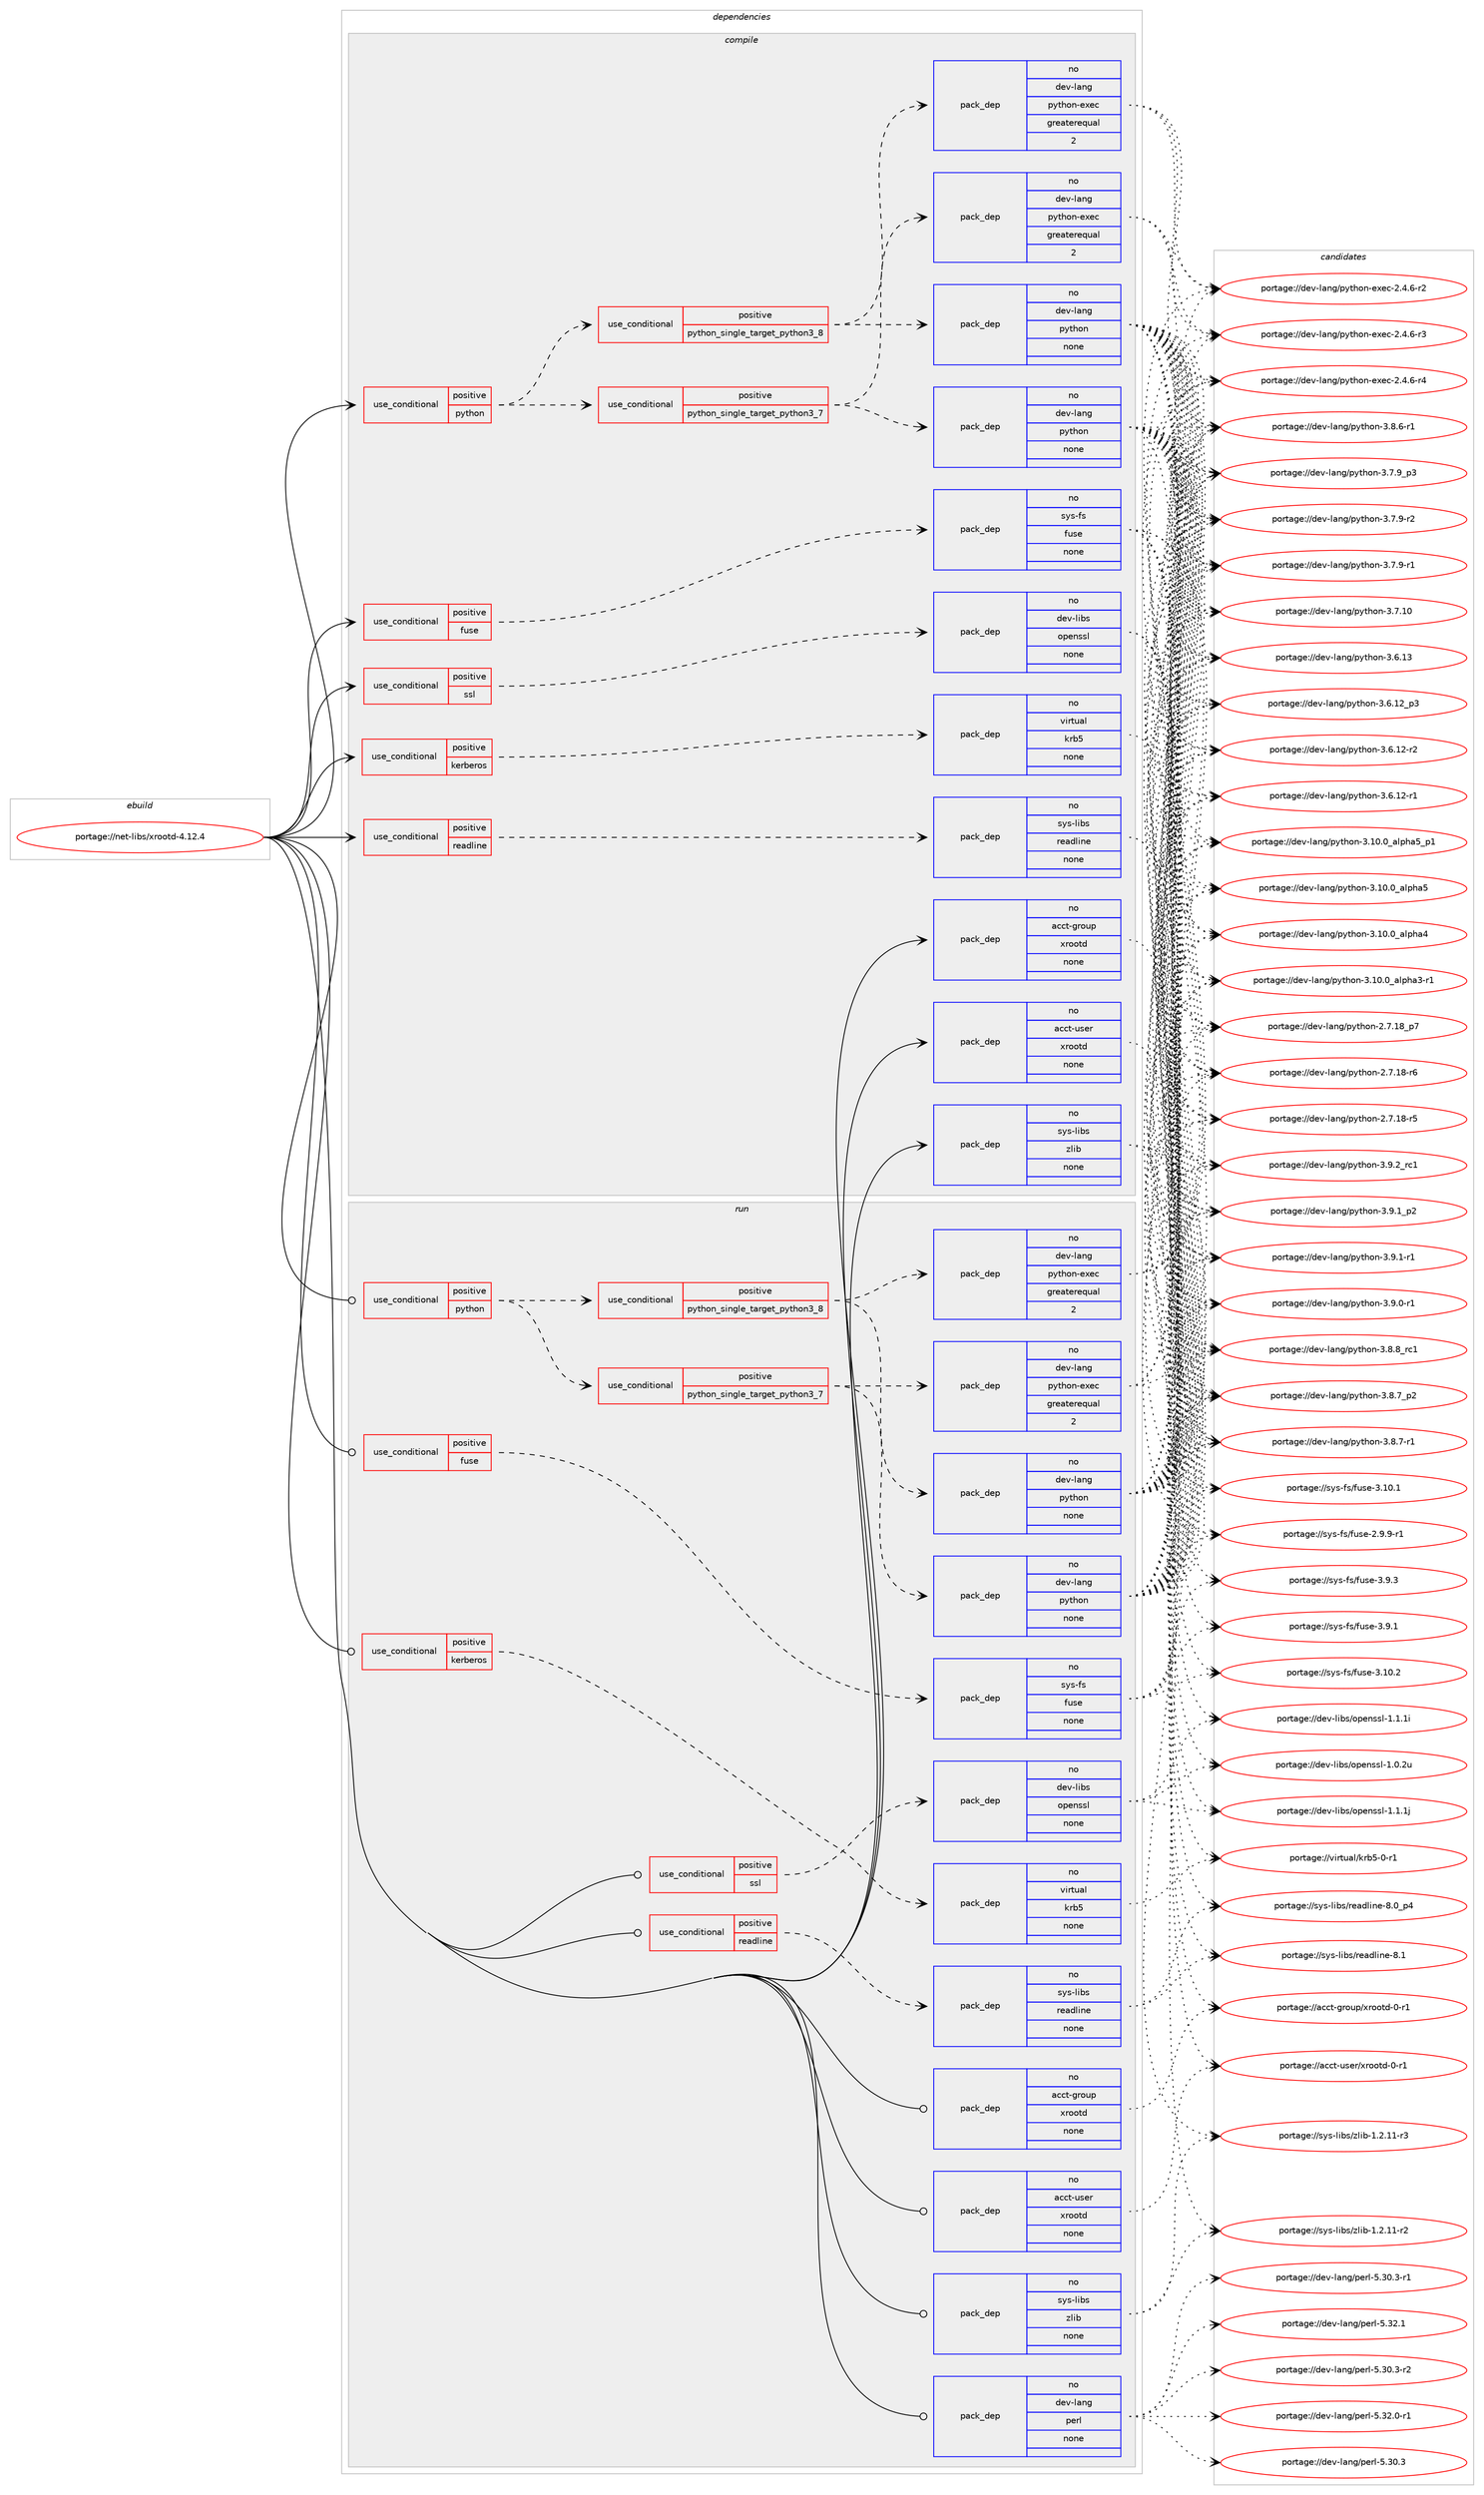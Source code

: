 digraph prolog {

# *************
# Graph options
# *************

newrank=true;
concentrate=true;
compound=true;
graph [rankdir=LR,fontname=Helvetica,fontsize=10,ranksep=1.5];#, ranksep=2.5, nodesep=0.2];
edge  [arrowhead=vee];
node  [fontname=Helvetica,fontsize=10];

# **********
# The ebuild
# **********

subgraph cluster_leftcol {
color=gray;
rank=same;
label=<<i>ebuild</i>>;
id [label="portage://net-libs/xrootd-4.12.4", color=red, width=4, href="../net-libs/xrootd-4.12.4.svg"];
}

# ****************
# The dependencies
# ****************

subgraph cluster_midcol {
color=gray;
label=<<i>dependencies</i>>;
subgraph cluster_compile {
fillcolor="#eeeeee";
style=filled;
label=<<i>compile</i>>;
subgraph cond3823 {
dependency13217 [label=<<TABLE BORDER="0" CELLBORDER="1" CELLSPACING="0" CELLPADDING="4"><TR><TD ROWSPAN="3" CELLPADDING="10">use_conditional</TD></TR><TR><TD>positive</TD></TR><TR><TD>fuse</TD></TR></TABLE>>, shape=none, color=red];
subgraph pack9260 {
dependency13218 [label=<<TABLE BORDER="0" CELLBORDER="1" CELLSPACING="0" CELLPADDING="4" WIDTH="220"><TR><TD ROWSPAN="6" CELLPADDING="30">pack_dep</TD></TR><TR><TD WIDTH="110">no</TD></TR><TR><TD>sys-fs</TD></TR><TR><TD>fuse</TD></TR><TR><TD>none</TD></TR><TR><TD></TD></TR></TABLE>>, shape=none, color=blue];
}
dependency13217:e -> dependency13218:w [weight=20,style="dashed",arrowhead="vee"];
}
id:e -> dependency13217:w [weight=20,style="solid",arrowhead="vee"];
subgraph cond3824 {
dependency13219 [label=<<TABLE BORDER="0" CELLBORDER="1" CELLSPACING="0" CELLPADDING="4"><TR><TD ROWSPAN="3" CELLPADDING="10">use_conditional</TD></TR><TR><TD>positive</TD></TR><TR><TD>kerberos</TD></TR></TABLE>>, shape=none, color=red];
subgraph pack9261 {
dependency13220 [label=<<TABLE BORDER="0" CELLBORDER="1" CELLSPACING="0" CELLPADDING="4" WIDTH="220"><TR><TD ROWSPAN="6" CELLPADDING="30">pack_dep</TD></TR><TR><TD WIDTH="110">no</TD></TR><TR><TD>virtual</TD></TR><TR><TD>krb5</TD></TR><TR><TD>none</TD></TR><TR><TD></TD></TR></TABLE>>, shape=none, color=blue];
}
dependency13219:e -> dependency13220:w [weight=20,style="dashed",arrowhead="vee"];
}
id:e -> dependency13219:w [weight=20,style="solid",arrowhead="vee"];
subgraph cond3825 {
dependency13221 [label=<<TABLE BORDER="0" CELLBORDER="1" CELLSPACING="0" CELLPADDING="4"><TR><TD ROWSPAN="3" CELLPADDING="10">use_conditional</TD></TR><TR><TD>positive</TD></TR><TR><TD>python</TD></TR></TABLE>>, shape=none, color=red];
subgraph cond3826 {
dependency13222 [label=<<TABLE BORDER="0" CELLBORDER="1" CELLSPACING="0" CELLPADDING="4"><TR><TD ROWSPAN="3" CELLPADDING="10">use_conditional</TD></TR><TR><TD>positive</TD></TR><TR><TD>python_single_target_python3_7</TD></TR></TABLE>>, shape=none, color=red];
subgraph pack9262 {
dependency13223 [label=<<TABLE BORDER="0" CELLBORDER="1" CELLSPACING="0" CELLPADDING="4" WIDTH="220"><TR><TD ROWSPAN="6" CELLPADDING="30">pack_dep</TD></TR><TR><TD WIDTH="110">no</TD></TR><TR><TD>dev-lang</TD></TR><TR><TD>python</TD></TR><TR><TD>none</TD></TR><TR><TD></TD></TR></TABLE>>, shape=none, color=blue];
}
dependency13222:e -> dependency13223:w [weight=20,style="dashed",arrowhead="vee"];
subgraph pack9263 {
dependency13224 [label=<<TABLE BORDER="0" CELLBORDER="1" CELLSPACING="0" CELLPADDING="4" WIDTH="220"><TR><TD ROWSPAN="6" CELLPADDING="30">pack_dep</TD></TR><TR><TD WIDTH="110">no</TD></TR><TR><TD>dev-lang</TD></TR><TR><TD>python-exec</TD></TR><TR><TD>greaterequal</TD></TR><TR><TD>2</TD></TR></TABLE>>, shape=none, color=blue];
}
dependency13222:e -> dependency13224:w [weight=20,style="dashed",arrowhead="vee"];
}
dependency13221:e -> dependency13222:w [weight=20,style="dashed",arrowhead="vee"];
subgraph cond3827 {
dependency13225 [label=<<TABLE BORDER="0" CELLBORDER="1" CELLSPACING="0" CELLPADDING="4"><TR><TD ROWSPAN="3" CELLPADDING="10">use_conditional</TD></TR><TR><TD>positive</TD></TR><TR><TD>python_single_target_python3_8</TD></TR></TABLE>>, shape=none, color=red];
subgraph pack9264 {
dependency13226 [label=<<TABLE BORDER="0" CELLBORDER="1" CELLSPACING="0" CELLPADDING="4" WIDTH="220"><TR><TD ROWSPAN="6" CELLPADDING="30">pack_dep</TD></TR><TR><TD WIDTH="110">no</TD></TR><TR><TD>dev-lang</TD></TR><TR><TD>python</TD></TR><TR><TD>none</TD></TR><TR><TD></TD></TR></TABLE>>, shape=none, color=blue];
}
dependency13225:e -> dependency13226:w [weight=20,style="dashed",arrowhead="vee"];
subgraph pack9265 {
dependency13227 [label=<<TABLE BORDER="0" CELLBORDER="1" CELLSPACING="0" CELLPADDING="4" WIDTH="220"><TR><TD ROWSPAN="6" CELLPADDING="30">pack_dep</TD></TR><TR><TD WIDTH="110">no</TD></TR><TR><TD>dev-lang</TD></TR><TR><TD>python-exec</TD></TR><TR><TD>greaterequal</TD></TR><TR><TD>2</TD></TR></TABLE>>, shape=none, color=blue];
}
dependency13225:e -> dependency13227:w [weight=20,style="dashed",arrowhead="vee"];
}
dependency13221:e -> dependency13225:w [weight=20,style="dashed",arrowhead="vee"];
}
id:e -> dependency13221:w [weight=20,style="solid",arrowhead="vee"];
subgraph cond3828 {
dependency13228 [label=<<TABLE BORDER="0" CELLBORDER="1" CELLSPACING="0" CELLPADDING="4"><TR><TD ROWSPAN="3" CELLPADDING="10">use_conditional</TD></TR><TR><TD>positive</TD></TR><TR><TD>readline</TD></TR></TABLE>>, shape=none, color=red];
subgraph pack9266 {
dependency13229 [label=<<TABLE BORDER="0" CELLBORDER="1" CELLSPACING="0" CELLPADDING="4" WIDTH="220"><TR><TD ROWSPAN="6" CELLPADDING="30">pack_dep</TD></TR><TR><TD WIDTH="110">no</TD></TR><TR><TD>sys-libs</TD></TR><TR><TD>readline</TD></TR><TR><TD>none</TD></TR><TR><TD></TD></TR></TABLE>>, shape=none, color=blue];
}
dependency13228:e -> dependency13229:w [weight=20,style="dashed",arrowhead="vee"];
}
id:e -> dependency13228:w [weight=20,style="solid",arrowhead="vee"];
subgraph cond3829 {
dependency13230 [label=<<TABLE BORDER="0" CELLBORDER="1" CELLSPACING="0" CELLPADDING="4"><TR><TD ROWSPAN="3" CELLPADDING="10">use_conditional</TD></TR><TR><TD>positive</TD></TR><TR><TD>ssl</TD></TR></TABLE>>, shape=none, color=red];
subgraph pack9267 {
dependency13231 [label=<<TABLE BORDER="0" CELLBORDER="1" CELLSPACING="0" CELLPADDING="4" WIDTH="220"><TR><TD ROWSPAN="6" CELLPADDING="30">pack_dep</TD></TR><TR><TD WIDTH="110">no</TD></TR><TR><TD>dev-libs</TD></TR><TR><TD>openssl</TD></TR><TR><TD>none</TD></TR><TR><TD></TD></TR></TABLE>>, shape=none, color=blue];
}
dependency13230:e -> dependency13231:w [weight=20,style="dashed",arrowhead="vee"];
}
id:e -> dependency13230:w [weight=20,style="solid",arrowhead="vee"];
subgraph pack9268 {
dependency13232 [label=<<TABLE BORDER="0" CELLBORDER="1" CELLSPACING="0" CELLPADDING="4" WIDTH="220"><TR><TD ROWSPAN="6" CELLPADDING="30">pack_dep</TD></TR><TR><TD WIDTH="110">no</TD></TR><TR><TD>acct-group</TD></TR><TR><TD>xrootd</TD></TR><TR><TD>none</TD></TR><TR><TD></TD></TR></TABLE>>, shape=none, color=blue];
}
id:e -> dependency13232:w [weight=20,style="solid",arrowhead="vee"];
subgraph pack9269 {
dependency13233 [label=<<TABLE BORDER="0" CELLBORDER="1" CELLSPACING="0" CELLPADDING="4" WIDTH="220"><TR><TD ROWSPAN="6" CELLPADDING="30">pack_dep</TD></TR><TR><TD WIDTH="110">no</TD></TR><TR><TD>acct-user</TD></TR><TR><TD>xrootd</TD></TR><TR><TD>none</TD></TR><TR><TD></TD></TR></TABLE>>, shape=none, color=blue];
}
id:e -> dependency13233:w [weight=20,style="solid",arrowhead="vee"];
subgraph pack9270 {
dependency13234 [label=<<TABLE BORDER="0" CELLBORDER="1" CELLSPACING="0" CELLPADDING="4" WIDTH="220"><TR><TD ROWSPAN="6" CELLPADDING="30">pack_dep</TD></TR><TR><TD WIDTH="110">no</TD></TR><TR><TD>sys-libs</TD></TR><TR><TD>zlib</TD></TR><TR><TD>none</TD></TR><TR><TD></TD></TR></TABLE>>, shape=none, color=blue];
}
id:e -> dependency13234:w [weight=20,style="solid",arrowhead="vee"];
}
subgraph cluster_compileandrun {
fillcolor="#eeeeee";
style=filled;
label=<<i>compile and run</i>>;
}
subgraph cluster_run {
fillcolor="#eeeeee";
style=filled;
label=<<i>run</i>>;
subgraph cond3830 {
dependency13235 [label=<<TABLE BORDER="0" CELLBORDER="1" CELLSPACING="0" CELLPADDING="4"><TR><TD ROWSPAN="3" CELLPADDING="10">use_conditional</TD></TR><TR><TD>positive</TD></TR><TR><TD>fuse</TD></TR></TABLE>>, shape=none, color=red];
subgraph pack9271 {
dependency13236 [label=<<TABLE BORDER="0" CELLBORDER="1" CELLSPACING="0" CELLPADDING="4" WIDTH="220"><TR><TD ROWSPAN="6" CELLPADDING="30">pack_dep</TD></TR><TR><TD WIDTH="110">no</TD></TR><TR><TD>sys-fs</TD></TR><TR><TD>fuse</TD></TR><TR><TD>none</TD></TR><TR><TD></TD></TR></TABLE>>, shape=none, color=blue];
}
dependency13235:e -> dependency13236:w [weight=20,style="dashed",arrowhead="vee"];
}
id:e -> dependency13235:w [weight=20,style="solid",arrowhead="odot"];
subgraph cond3831 {
dependency13237 [label=<<TABLE BORDER="0" CELLBORDER="1" CELLSPACING="0" CELLPADDING="4"><TR><TD ROWSPAN="3" CELLPADDING="10">use_conditional</TD></TR><TR><TD>positive</TD></TR><TR><TD>kerberos</TD></TR></TABLE>>, shape=none, color=red];
subgraph pack9272 {
dependency13238 [label=<<TABLE BORDER="0" CELLBORDER="1" CELLSPACING="0" CELLPADDING="4" WIDTH="220"><TR><TD ROWSPAN="6" CELLPADDING="30">pack_dep</TD></TR><TR><TD WIDTH="110">no</TD></TR><TR><TD>virtual</TD></TR><TR><TD>krb5</TD></TR><TR><TD>none</TD></TR><TR><TD></TD></TR></TABLE>>, shape=none, color=blue];
}
dependency13237:e -> dependency13238:w [weight=20,style="dashed",arrowhead="vee"];
}
id:e -> dependency13237:w [weight=20,style="solid",arrowhead="odot"];
subgraph cond3832 {
dependency13239 [label=<<TABLE BORDER="0" CELLBORDER="1" CELLSPACING="0" CELLPADDING="4"><TR><TD ROWSPAN="3" CELLPADDING="10">use_conditional</TD></TR><TR><TD>positive</TD></TR><TR><TD>python</TD></TR></TABLE>>, shape=none, color=red];
subgraph cond3833 {
dependency13240 [label=<<TABLE BORDER="0" CELLBORDER="1" CELLSPACING="0" CELLPADDING="4"><TR><TD ROWSPAN="3" CELLPADDING="10">use_conditional</TD></TR><TR><TD>positive</TD></TR><TR><TD>python_single_target_python3_7</TD></TR></TABLE>>, shape=none, color=red];
subgraph pack9273 {
dependency13241 [label=<<TABLE BORDER="0" CELLBORDER="1" CELLSPACING="0" CELLPADDING="4" WIDTH="220"><TR><TD ROWSPAN="6" CELLPADDING="30">pack_dep</TD></TR><TR><TD WIDTH="110">no</TD></TR><TR><TD>dev-lang</TD></TR><TR><TD>python</TD></TR><TR><TD>none</TD></TR><TR><TD></TD></TR></TABLE>>, shape=none, color=blue];
}
dependency13240:e -> dependency13241:w [weight=20,style="dashed",arrowhead="vee"];
subgraph pack9274 {
dependency13242 [label=<<TABLE BORDER="0" CELLBORDER="1" CELLSPACING="0" CELLPADDING="4" WIDTH="220"><TR><TD ROWSPAN="6" CELLPADDING="30">pack_dep</TD></TR><TR><TD WIDTH="110">no</TD></TR><TR><TD>dev-lang</TD></TR><TR><TD>python-exec</TD></TR><TR><TD>greaterequal</TD></TR><TR><TD>2</TD></TR></TABLE>>, shape=none, color=blue];
}
dependency13240:e -> dependency13242:w [weight=20,style="dashed",arrowhead="vee"];
}
dependency13239:e -> dependency13240:w [weight=20,style="dashed",arrowhead="vee"];
subgraph cond3834 {
dependency13243 [label=<<TABLE BORDER="0" CELLBORDER="1" CELLSPACING="0" CELLPADDING="4"><TR><TD ROWSPAN="3" CELLPADDING="10">use_conditional</TD></TR><TR><TD>positive</TD></TR><TR><TD>python_single_target_python3_8</TD></TR></TABLE>>, shape=none, color=red];
subgraph pack9275 {
dependency13244 [label=<<TABLE BORDER="0" CELLBORDER="1" CELLSPACING="0" CELLPADDING="4" WIDTH="220"><TR><TD ROWSPAN="6" CELLPADDING="30">pack_dep</TD></TR><TR><TD WIDTH="110">no</TD></TR><TR><TD>dev-lang</TD></TR><TR><TD>python</TD></TR><TR><TD>none</TD></TR><TR><TD></TD></TR></TABLE>>, shape=none, color=blue];
}
dependency13243:e -> dependency13244:w [weight=20,style="dashed",arrowhead="vee"];
subgraph pack9276 {
dependency13245 [label=<<TABLE BORDER="0" CELLBORDER="1" CELLSPACING="0" CELLPADDING="4" WIDTH="220"><TR><TD ROWSPAN="6" CELLPADDING="30">pack_dep</TD></TR><TR><TD WIDTH="110">no</TD></TR><TR><TD>dev-lang</TD></TR><TR><TD>python-exec</TD></TR><TR><TD>greaterequal</TD></TR><TR><TD>2</TD></TR></TABLE>>, shape=none, color=blue];
}
dependency13243:e -> dependency13245:w [weight=20,style="dashed",arrowhead="vee"];
}
dependency13239:e -> dependency13243:w [weight=20,style="dashed",arrowhead="vee"];
}
id:e -> dependency13239:w [weight=20,style="solid",arrowhead="odot"];
subgraph cond3835 {
dependency13246 [label=<<TABLE BORDER="0" CELLBORDER="1" CELLSPACING="0" CELLPADDING="4"><TR><TD ROWSPAN="3" CELLPADDING="10">use_conditional</TD></TR><TR><TD>positive</TD></TR><TR><TD>readline</TD></TR></TABLE>>, shape=none, color=red];
subgraph pack9277 {
dependency13247 [label=<<TABLE BORDER="0" CELLBORDER="1" CELLSPACING="0" CELLPADDING="4" WIDTH="220"><TR><TD ROWSPAN="6" CELLPADDING="30">pack_dep</TD></TR><TR><TD WIDTH="110">no</TD></TR><TR><TD>sys-libs</TD></TR><TR><TD>readline</TD></TR><TR><TD>none</TD></TR><TR><TD></TD></TR></TABLE>>, shape=none, color=blue];
}
dependency13246:e -> dependency13247:w [weight=20,style="dashed",arrowhead="vee"];
}
id:e -> dependency13246:w [weight=20,style="solid",arrowhead="odot"];
subgraph cond3836 {
dependency13248 [label=<<TABLE BORDER="0" CELLBORDER="1" CELLSPACING="0" CELLPADDING="4"><TR><TD ROWSPAN="3" CELLPADDING="10">use_conditional</TD></TR><TR><TD>positive</TD></TR><TR><TD>ssl</TD></TR></TABLE>>, shape=none, color=red];
subgraph pack9278 {
dependency13249 [label=<<TABLE BORDER="0" CELLBORDER="1" CELLSPACING="0" CELLPADDING="4" WIDTH="220"><TR><TD ROWSPAN="6" CELLPADDING="30">pack_dep</TD></TR><TR><TD WIDTH="110">no</TD></TR><TR><TD>dev-libs</TD></TR><TR><TD>openssl</TD></TR><TR><TD>none</TD></TR><TR><TD></TD></TR></TABLE>>, shape=none, color=blue];
}
dependency13248:e -> dependency13249:w [weight=20,style="dashed",arrowhead="vee"];
}
id:e -> dependency13248:w [weight=20,style="solid",arrowhead="odot"];
subgraph pack9279 {
dependency13250 [label=<<TABLE BORDER="0" CELLBORDER="1" CELLSPACING="0" CELLPADDING="4" WIDTH="220"><TR><TD ROWSPAN="6" CELLPADDING="30">pack_dep</TD></TR><TR><TD WIDTH="110">no</TD></TR><TR><TD>acct-group</TD></TR><TR><TD>xrootd</TD></TR><TR><TD>none</TD></TR><TR><TD></TD></TR></TABLE>>, shape=none, color=blue];
}
id:e -> dependency13250:w [weight=20,style="solid",arrowhead="odot"];
subgraph pack9280 {
dependency13251 [label=<<TABLE BORDER="0" CELLBORDER="1" CELLSPACING="0" CELLPADDING="4" WIDTH="220"><TR><TD ROWSPAN="6" CELLPADDING="30">pack_dep</TD></TR><TR><TD WIDTH="110">no</TD></TR><TR><TD>acct-user</TD></TR><TR><TD>xrootd</TD></TR><TR><TD>none</TD></TR><TR><TD></TD></TR></TABLE>>, shape=none, color=blue];
}
id:e -> dependency13251:w [weight=20,style="solid",arrowhead="odot"];
subgraph pack9281 {
dependency13252 [label=<<TABLE BORDER="0" CELLBORDER="1" CELLSPACING="0" CELLPADDING="4" WIDTH="220"><TR><TD ROWSPAN="6" CELLPADDING="30">pack_dep</TD></TR><TR><TD WIDTH="110">no</TD></TR><TR><TD>dev-lang</TD></TR><TR><TD>perl</TD></TR><TR><TD>none</TD></TR><TR><TD></TD></TR></TABLE>>, shape=none, color=blue];
}
id:e -> dependency13252:w [weight=20,style="solid",arrowhead="odot"];
subgraph pack9282 {
dependency13253 [label=<<TABLE BORDER="0" CELLBORDER="1" CELLSPACING="0" CELLPADDING="4" WIDTH="220"><TR><TD ROWSPAN="6" CELLPADDING="30">pack_dep</TD></TR><TR><TD WIDTH="110">no</TD></TR><TR><TD>sys-libs</TD></TR><TR><TD>zlib</TD></TR><TR><TD>none</TD></TR><TR><TD></TD></TR></TABLE>>, shape=none, color=blue];
}
id:e -> dependency13253:w [weight=20,style="solid",arrowhead="odot"];
}
}

# **************
# The candidates
# **************

subgraph cluster_choices {
rank=same;
color=gray;
label=<<i>candidates</i>>;

subgraph choice9260 {
color=black;
nodesep=1;
choice1151211154510211547102117115101455146574651 [label="portage://sys-fs/fuse-3.9.3", color=red, width=4,href="../sys-fs/fuse-3.9.3.svg"];
choice1151211154510211547102117115101455146574649 [label="portage://sys-fs/fuse-3.9.1", color=red, width=4,href="../sys-fs/fuse-3.9.1.svg"];
choice115121115451021154710211711510145514649484650 [label="portage://sys-fs/fuse-3.10.2", color=red, width=4,href="../sys-fs/fuse-3.10.2.svg"];
choice115121115451021154710211711510145514649484649 [label="portage://sys-fs/fuse-3.10.1", color=red, width=4,href="../sys-fs/fuse-3.10.1.svg"];
choice11512111545102115471021171151014550465746574511449 [label="portage://sys-fs/fuse-2.9.9-r1", color=red, width=4,href="../sys-fs/fuse-2.9.9-r1.svg"];
dependency13218:e -> choice1151211154510211547102117115101455146574651:w [style=dotted,weight="100"];
dependency13218:e -> choice1151211154510211547102117115101455146574649:w [style=dotted,weight="100"];
dependency13218:e -> choice115121115451021154710211711510145514649484650:w [style=dotted,weight="100"];
dependency13218:e -> choice115121115451021154710211711510145514649484649:w [style=dotted,weight="100"];
dependency13218:e -> choice11512111545102115471021171151014550465746574511449:w [style=dotted,weight="100"];
}
subgraph choice9261 {
color=black;
nodesep=1;
choice1181051141161179710847107114985345484511449 [label="portage://virtual/krb5-0-r1", color=red, width=4,href="../virtual/krb5-0-r1.svg"];
dependency13220:e -> choice1181051141161179710847107114985345484511449:w [style=dotted,weight="100"];
}
subgraph choice9262 {
color=black;
nodesep=1;
choice100101118451089711010347112121116104111110455146574650951149949 [label="portage://dev-lang/python-3.9.2_rc1", color=red, width=4,href="../dev-lang/python-3.9.2_rc1.svg"];
choice1001011184510897110103471121211161041111104551465746499511250 [label="portage://dev-lang/python-3.9.1_p2", color=red, width=4,href="../dev-lang/python-3.9.1_p2.svg"];
choice1001011184510897110103471121211161041111104551465746494511449 [label="portage://dev-lang/python-3.9.1-r1", color=red, width=4,href="../dev-lang/python-3.9.1-r1.svg"];
choice1001011184510897110103471121211161041111104551465746484511449 [label="portage://dev-lang/python-3.9.0-r1", color=red, width=4,href="../dev-lang/python-3.9.0-r1.svg"];
choice100101118451089711010347112121116104111110455146564656951149949 [label="portage://dev-lang/python-3.8.8_rc1", color=red, width=4,href="../dev-lang/python-3.8.8_rc1.svg"];
choice1001011184510897110103471121211161041111104551465646559511250 [label="portage://dev-lang/python-3.8.7_p2", color=red, width=4,href="../dev-lang/python-3.8.7_p2.svg"];
choice1001011184510897110103471121211161041111104551465646554511449 [label="portage://dev-lang/python-3.8.7-r1", color=red, width=4,href="../dev-lang/python-3.8.7-r1.svg"];
choice1001011184510897110103471121211161041111104551465646544511449 [label="portage://dev-lang/python-3.8.6-r1", color=red, width=4,href="../dev-lang/python-3.8.6-r1.svg"];
choice1001011184510897110103471121211161041111104551465546579511251 [label="portage://dev-lang/python-3.7.9_p3", color=red, width=4,href="../dev-lang/python-3.7.9_p3.svg"];
choice1001011184510897110103471121211161041111104551465546574511450 [label="portage://dev-lang/python-3.7.9-r2", color=red, width=4,href="../dev-lang/python-3.7.9-r2.svg"];
choice1001011184510897110103471121211161041111104551465546574511449 [label="portage://dev-lang/python-3.7.9-r1", color=red, width=4,href="../dev-lang/python-3.7.9-r1.svg"];
choice10010111845108971101034711212111610411111045514655464948 [label="portage://dev-lang/python-3.7.10", color=red, width=4,href="../dev-lang/python-3.7.10.svg"];
choice10010111845108971101034711212111610411111045514654464951 [label="portage://dev-lang/python-3.6.13", color=red, width=4,href="../dev-lang/python-3.6.13.svg"];
choice100101118451089711010347112121116104111110455146544649509511251 [label="portage://dev-lang/python-3.6.12_p3", color=red, width=4,href="../dev-lang/python-3.6.12_p3.svg"];
choice100101118451089711010347112121116104111110455146544649504511450 [label="portage://dev-lang/python-3.6.12-r2", color=red, width=4,href="../dev-lang/python-3.6.12-r2.svg"];
choice100101118451089711010347112121116104111110455146544649504511449 [label="portage://dev-lang/python-3.6.12-r1", color=red, width=4,href="../dev-lang/python-3.6.12-r1.svg"];
choice10010111845108971101034711212111610411111045514649484648959710811210497539511249 [label="portage://dev-lang/python-3.10.0_alpha5_p1", color=red, width=4,href="../dev-lang/python-3.10.0_alpha5_p1.svg"];
choice1001011184510897110103471121211161041111104551464948464895971081121049753 [label="portage://dev-lang/python-3.10.0_alpha5", color=red, width=4,href="../dev-lang/python-3.10.0_alpha5.svg"];
choice1001011184510897110103471121211161041111104551464948464895971081121049752 [label="portage://dev-lang/python-3.10.0_alpha4", color=red, width=4,href="../dev-lang/python-3.10.0_alpha4.svg"];
choice10010111845108971101034711212111610411111045514649484648959710811210497514511449 [label="portage://dev-lang/python-3.10.0_alpha3-r1", color=red, width=4,href="../dev-lang/python-3.10.0_alpha3-r1.svg"];
choice100101118451089711010347112121116104111110455046554649569511255 [label="portage://dev-lang/python-2.7.18_p7", color=red, width=4,href="../dev-lang/python-2.7.18_p7.svg"];
choice100101118451089711010347112121116104111110455046554649564511454 [label="portage://dev-lang/python-2.7.18-r6", color=red, width=4,href="../dev-lang/python-2.7.18-r6.svg"];
choice100101118451089711010347112121116104111110455046554649564511453 [label="portage://dev-lang/python-2.7.18-r5", color=red, width=4,href="../dev-lang/python-2.7.18-r5.svg"];
dependency13223:e -> choice100101118451089711010347112121116104111110455146574650951149949:w [style=dotted,weight="100"];
dependency13223:e -> choice1001011184510897110103471121211161041111104551465746499511250:w [style=dotted,weight="100"];
dependency13223:e -> choice1001011184510897110103471121211161041111104551465746494511449:w [style=dotted,weight="100"];
dependency13223:e -> choice1001011184510897110103471121211161041111104551465746484511449:w [style=dotted,weight="100"];
dependency13223:e -> choice100101118451089711010347112121116104111110455146564656951149949:w [style=dotted,weight="100"];
dependency13223:e -> choice1001011184510897110103471121211161041111104551465646559511250:w [style=dotted,weight="100"];
dependency13223:e -> choice1001011184510897110103471121211161041111104551465646554511449:w [style=dotted,weight="100"];
dependency13223:e -> choice1001011184510897110103471121211161041111104551465646544511449:w [style=dotted,weight="100"];
dependency13223:e -> choice1001011184510897110103471121211161041111104551465546579511251:w [style=dotted,weight="100"];
dependency13223:e -> choice1001011184510897110103471121211161041111104551465546574511450:w [style=dotted,weight="100"];
dependency13223:e -> choice1001011184510897110103471121211161041111104551465546574511449:w [style=dotted,weight="100"];
dependency13223:e -> choice10010111845108971101034711212111610411111045514655464948:w [style=dotted,weight="100"];
dependency13223:e -> choice10010111845108971101034711212111610411111045514654464951:w [style=dotted,weight="100"];
dependency13223:e -> choice100101118451089711010347112121116104111110455146544649509511251:w [style=dotted,weight="100"];
dependency13223:e -> choice100101118451089711010347112121116104111110455146544649504511450:w [style=dotted,weight="100"];
dependency13223:e -> choice100101118451089711010347112121116104111110455146544649504511449:w [style=dotted,weight="100"];
dependency13223:e -> choice10010111845108971101034711212111610411111045514649484648959710811210497539511249:w [style=dotted,weight="100"];
dependency13223:e -> choice1001011184510897110103471121211161041111104551464948464895971081121049753:w [style=dotted,weight="100"];
dependency13223:e -> choice1001011184510897110103471121211161041111104551464948464895971081121049752:w [style=dotted,weight="100"];
dependency13223:e -> choice10010111845108971101034711212111610411111045514649484648959710811210497514511449:w [style=dotted,weight="100"];
dependency13223:e -> choice100101118451089711010347112121116104111110455046554649569511255:w [style=dotted,weight="100"];
dependency13223:e -> choice100101118451089711010347112121116104111110455046554649564511454:w [style=dotted,weight="100"];
dependency13223:e -> choice100101118451089711010347112121116104111110455046554649564511453:w [style=dotted,weight="100"];
}
subgraph choice9263 {
color=black;
nodesep=1;
choice10010111845108971101034711212111610411111045101120101994550465246544511452 [label="portage://dev-lang/python-exec-2.4.6-r4", color=red, width=4,href="../dev-lang/python-exec-2.4.6-r4.svg"];
choice10010111845108971101034711212111610411111045101120101994550465246544511451 [label="portage://dev-lang/python-exec-2.4.6-r3", color=red, width=4,href="../dev-lang/python-exec-2.4.6-r3.svg"];
choice10010111845108971101034711212111610411111045101120101994550465246544511450 [label="portage://dev-lang/python-exec-2.4.6-r2", color=red, width=4,href="../dev-lang/python-exec-2.4.6-r2.svg"];
dependency13224:e -> choice10010111845108971101034711212111610411111045101120101994550465246544511452:w [style=dotted,weight="100"];
dependency13224:e -> choice10010111845108971101034711212111610411111045101120101994550465246544511451:w [style=dotted,weight="100"];
dependency13224:e -> choice10010111845108971101034711212111610411111045101120101994550465246544511450:w [style=dotted,weight="100"];
}
subgraph choice9264 {
color=black;
nodesep=1;
choice100101118451089711010347112121116104111110455146574650951149949 [label="portage://dev-lang/python-3.9.2_rc1", color=red, width=4,href="../dev-lang/python-3.9.2_rc1.svg"];
choice1001011184510897110103471121211161041111104551465746499511250 [label="portage://dev-lang/python-3.9.1_p2", color=red, width=4,href="../dev-lang/python-3.9.1_p2.svg"];
choice1001011184510897110103471121211161041111104551465746494511449 [label="portage://dev-lang/python-3.9.1-r1", color=red, width=4,href="../dev-lang/python-3.9.1-r1.svg"];
choice1001011184510897110103471121211161041111104551465746484511449 [label="portage://dev-lang/python-3.9.0-r1", color=red, width=4,href="../dev-lang/python-3.9.0-r1.svg"];
choice100101118451089711010347112121116104111110455146564656951149949 [label="portage://dev-lang/python-3.8.8_rc1", color=red, width=4,href="../dev-lang/python-3.8.8_rc1.svg"];
choice1001011184510897110103471121211161041111104551465646559511250 [label="portage://dev-lang/python-3.8.7_p2", color=red, width=4,href="../dev-lang/python-3.8.7_p2.svg"];
choice1001011184510897110103471121211161041111104551465646554511449 [label="portage://dev-lang/python-3.8.7-r1", color=red, width=4,href="../dev-lang/python-3.8.7-r1.svg"];
choice1001011184510897110103471121211161041111104551465646544511449 [label="portage://dev-lang/python-3.8.6-r1", color=red, width=4,href="../dev-lang/python-3.8.6-r1.svg"];
choice1001011184510897110103471121211161041111104551465546579511251 [label="portage://dev-lang/python-3.7.9_p3", color=red, width=4,href="../dev-lang/python-3.7.9_p3.svg"];
choice1001011184510897110103471121211161041111104551465546574511450 [label="portage://dev-lang/python-3.7.9-r2", color=red, width=4,href="../dev-lang/python-3.7.9-r2.svg"];
choice1001011184510897110103471121211161041111104551465546574511449 [label="portage://dev-lang/python-3.7.9-r1", color=red, width=4,href="../dev-lang/python-3.7.9-r1.svg"];
choice10010111845108971101034711212111610411111045514655464948 [label="portage://dev-lang/python-3.7.10", color=red, width=4,href="../dev-lang/python-3.7.10.svg"];
choice10010111845108971101034711212111610411111045514654464951 [label="portage://dev-lang/python-3.6.13", color=red, width=4,href="../dev-lang/python-3.6.13.svg"];
choice100101118451089711010347112121116104111110455146544649509511251 [label="portage://dev-lang/python-3.6.12_p3", color=red, width=4,href="../dev-lang/python-3.6.12_p3.svg"];
choice100101118451089711010347112121116104111110455146544649504511450 [label="portage://dev-lang/python-3.6.12-r2", color=red, width=4,href="../dev-lang/python-3.6.12-r2.svg"];
choice100101118451089711010347112121116104111110455146544649504511449 [label="portage://dev-lang/python-3.6.12-r1", color=red, width=4,href="../dev-lang/python-3.6.12-r1.svg"];
choice10010111845108971101034711212111610411111045514649484648959710811210497539511249 [label="portage://dev-lang/python-3.10.0_alpha5_p1", color=red, width=4,href="../dev-lang/python-3.10.0_alpha5_p1.svg"];
choice1001011184510897110103471121211161041111104551464948464895971081121049753 [label="portage://dev-lang/python-3.10.0_alpha5", color=red, width=4,href="../dev-lang/python-3.10.0_alpha5.svg"];
choice1001011184510897110103471121211161041111104551464948464895971081121049752 [label="portage://dev-lang/python-3.10.0_alpha4", color=red, width=4,href="../dev-lang/python-3.10.0_alpha4.svg"];
choice10010111845108971101034711212111610411111045514649484648959710811210497514511449 [label="portage://dev-lang/python-3.10.0_alpha3-r1", color=red, width=4,href="../dev-lang/python-3.10.0_alpha3-r1.svg"];
choice100101118451089711010347112121116104111110455046554649569511255 [label="portage://dev-lang/python-2.7.18_p7", color=red, width=4,href="../dev-lang/python-2.7.18_p7.svg"];
choice100101118451089711010347112121116104111110455046554649564511454 [label="portage://dev-lang/python-2.7.18-r6", color=red, width=4,href="../dev-lang/python-2.7.18-r6.svg"];
choice100101118451089711010347112121116104111110455046554649564511453 [label="portage://dev-lang/python-2.7.18-r5", color=red, width=4,href="../dev-lang/python-2.7.18-r5.svg"];
dependency13226:e -> choice100101118451089711010347112121116104111110455146574650951149949:w [style=dotted,weight="100"];
dependency13226:e -> choice1001011184510897110103471121211161041111104551465746499511250:w [style=dotted,weight="100"];
dependency13226:e -> choice1001011184510897110103471121211161041111104551465746494511449:w [style=dotted,weight="100"];
dependency13226:e -> choice1001011184510897110103471121211161041111104551465746484511449:w [style=dotted,weight="100"];
dependency13226:e -> choice100101118451089711010347112121116104111110455146564656951149949:w [style=dotted,weight="100"];
dependency13226:e -> choice1001011184510897110103471121211161041111104551465646559511250:w [style=dotted,weight="100"];
dependency13226:e -> choice1001011184510897110103471121211161041111104551465646554511449:w [style=dotted,weight="100"];
dependency13226:e -> choice1001011184510897110103471121211161041111104551465646544511449:w [style=dotted,weight="100"];
dependency13226:e -> choice1001011184510897110103471121211161041111104551465546579511251:w [style=dotted,weight="100"];
dependency13226:e -> choice1001011184510897110103471121211161041111104551465546574511450:w [style=dotted,weight="100"];
dependency13226:e -> choice1001011184510897110103471121211161041111104551465546574511449:w [style=dotted,weight="100"];
dependency13226:e -> choice10010111845108971101034711212111610411111045514655464948:w [style=dotted,weight="100"];
dependency13226:e -> choice10010111845108971101034711212111610411111045514654464951:w [style=dotted,weight="100"];
dependency13226:e -> choice100101118451089711010347112121116104111110455146544649509511251:w [style=dotted,weight="100"];
dependency13226:e -> choice100101118451089711010347112121116104111110455146544649504511450:w [style=dotted,weight="100"];
dependency13226:e -> choice100101118451089711010347112121116104111110455146544649504511449:w [style=dotted,weight="100"];
dependency13226:e -> choice10010111845108971101034711212111610411111045514649484648959710811210497539511249:w [style=dotted,weight="100"];
dependency13226:e -> choice1001011184510897110103471121211161041111104551464948464895971081121049753:w [style=dotted,weight="100"];
dependency13226:e -> choice1001011184510897110103471121211161041111104551464948464895971081121049752:w [style=dotted,weight="100"];
dependency13226:e -> choice10010111845108971101034711212111610411111045514649484648959710811210497514511449:w [style=dotted,weight="100"];
dependency13226:e -> choice100101118451089711010347112121116104111110455046554649569511255:w [style=dotted,weight="100"];
dependency13226:e -> choice100101118451089711010347112121116104111110455046554649564511454:w [style=dotted,weight="100"];
dependency13226:e -> choice100101118451089711010347112121116104111110455046554649564511453:w [style=dotted,weight="100"];
}
subgraph choice9265 {
color=black;
nodesep=1;
choice10010111845108971101034711212111610411111045101120101994550465246544511452 [label="portage://dev-lang/python-exec-2.4.6-r4", color=red, width=4,href="../dev-lang/python-exec-2.4.6-r4.svg"];
choice10010111845108971101034711212111610411111045101120101994550465246544511451 [label="portage://dev-lang/python-exec-2.4.6-r3", color=red, width=4,href="../dev-lang/python-exec-2.4.6-r3.svg"];
choice10010111845108971101034711212111610411111045101120101994550465246544511450 [label="portage://dev-lang/python-exec-2.4.6-r2", color=red, width=4,href="../dev-lang/python-exec-2.4.6-r2.svg"];
dependency13227:e -> choice10010111845108971101034711212111610411111045101120101994550465246544511452:w [style=dotted,weight="100"];
dependency13227:e -> choice10010111845108971101034711212111610411111045101120101994550465246544511451:w [style=dotted,weight="100"];
dependency13227:e -> choice10010111845108971101034711212111610411111045101120101994550465246544511450:w [style=dotted,weight="100"];
}
subgraph choice9266 {
color=black;
nodesep=1;
choice1151211154510810598115471141019710010810511010145564649 [label="portage://sys-libs/readline-8.1", color=red, width=4,href="../sys-libs/readline-8.1.svg"];
choice11512111545108105981154711410197100108105110101455646489511252 [label="portage://sys-libs/readline-8.0_p4", color=red, width=4,href="../sys-libs/readline-8.0_p4.svg"];
dependency13229:e -> choice1151211154510810598115471141019710010810511010145564649:w [style=dotted,weight="100"];
dependency13229:e -> choice11512111545108105981154711410197100108105110101455646489511252:w [style=dotted,weight="100"];
}
subgraph choice9267 {
color=black;
nodesep=1;
choice100101118451081059811547111112101110115115108454946494649106 [label="portage://dev-libs/openssl-1.1.1j", color=red, width=4,href="../dev-libs/openssl-1.1.1j.svg"];
choice100101118451081059811547111112101110115115108454946494649105 [label="portage://dev-libs/openssl-1.1.1i", color=red, width=4,href="../dev-libs/openssl-1.1.1i.svg"];
choice100101118451081059811547111112101110115115108454946484650117 [label="portage://dev-libs/openssl-1.0.2u", color=red, width=4,href="../dev-libs/openssl-1.0.2u.svg"];
dependency13231:e -> choice100101118451081059811547111112101110115115108454946494649106:w [style=dotted,weight="100"];
dependency13231:e -> choice100101118451081059811547111112101110115115108454946494649105:w [style=dotted,weight="100"];
dependency13231:e -> choice100101118451081059811547111112101110115115108454946484650117:w [style=dotted,weight="100"];
}
subgraph choice9268 {
color=black;
nodesep=1;
choice979999116451031141111171124712011411111111610045484511449 [label="portage://acct-group/xrootd-0-r1", color=red, width=4,href="../acct-group/xrootd-0-r1.svg"];
dependency13232:e -> choice979999116451031141111171124712011411111111610045484511449:w [style=dotted,weight="100"];
}
subgraph choice9269 {
color=black;
nodesep=1;
choice979999116451171151011144712011411111111610045484511449 [label="portage://acct-user/xrootd-0-r1", color=red, width=4,href="../acct-user/xrootd-0-r1.svg"];
dependency13233:e -> choice979999116451171151011144712011411111111610045484511449:w [style=dotted,weight="100"];
}
subgraph choice9270 {
color=black;
nodesep=1;
choice11512111545108105981154712210810598454946504649494511451 [label="portage://sys-libs/zlib-1.2.11-r3", color=red, width=4,href="../sys-libs/zlib-1.2.11-r3.svg"];
choice11512111545108105981154712210810598454946504649494511450 [label="portage://sys-libs/zlib-1.2.11-r2", color=red, width=4,href="../sys-libs/zlib-1.2.11-r2.svg"];
dependency13234:e -> choice11512111545108105981154712210810598454946504649494511451:w [style=dotted,weight="100"];
dependency13234:e -> choice11512111545108105981154712210810598454946504649494511450:w [style=dotted,weight="100"];
}
subgraph choice9271 {
color=black;
nodesep=1;
choice1151211154510211547102117115101455146574651 [label="portage://sys-fs/fuse-3.9.3", color=red, width=4,href="../sys-fs/fuse-3.9.3.svg"];
choice1151211154510211547102117115101455146574649 [label="portage://sys-fs/fuse-3.9.1", color=red, width=4,href="../sys-fs/fuse-3.9.1.svg"];
choice115121115451021154710211711510145514649484650 [label="portage://sys-fs/fuse-3.10.2", color=red, width=4,href="../sys-fs/fuse-3.10.2.svg"];
choice115121115451021154710211711510145514649484649 [label="portage://sys-fs/fuse-3.10.1", color=red, width=4,href="../sys-fs/fuse-3.10.1.svg"];
choice11512111545102115471021171151014550465746574511449 [label="portage://sys-fs/fuse-2.9.9-r1", color=red, width=4,href="../sys-fs/fuse-2.9.9-r1.svg"];
dependency13236:e -> choice1151211154510211547102117115101455146574651:w [style=dotted,weight="100"];
dependency13236:e -> choice1151211154510211547102117115101455146574649:w [style=dotted,weight="100"];
dependency13236:e -> choice115121115451021154710211711510145514649484650:w [style=dotted,weight="100"];
dependency13236:e -> choice115121115451021154710211711510145514649484649:w [style=dotted,weight="100"];
dependency13236:e -> choice11512111545102115471021171151014550465746574511449:w [style=dotted,weight="100"];
}
subgraph choice9272 {
color=black;
nodesep=1;
choice1181051141161179710847107114985345484511449 [label="portage://virtual/krb5-0-r1", color=red, width=4,href="../virtual/krb5-0-r1.svg"];
dependency13238:e -> choice1181051141161179710847107114985345484511449:w [style=dotted,weight="100"];
}
subgraph choice9273 {
color=black;
nodesep=1;
choice100101118451089711010347112121116104111110455146574650951149949 [label="portage://dev-lang/python-3.9.2_rc1", color=red, width=4,href="../dev-lang/python-3.9.2_rc1.svg"];
choice1001011184510897110103471121211161041111104551465746499511250 [label="portage://dev-lang/python-3.9.1_p2", color=red, width=4,href="../dev-lang/python-3.9.1_p2.svg"];
choice1001011184510897110103471121211161041111104551465746494511449 [label="portage://dev-lang/python-3.9.1-r1", color=red, width=4,href="../dev-lang/python-3.9.1-r1.svg"];
choice1001011184510897110103471121211161041111104551465746484511449 [label="portage://dev-lang/python-3.9.0-r1", color=red, width=4,href="../dev-lang/python-3.9.0-r1.svg"];
choice100101118451089711010347112121116104111110455146564656951149949 [label="portage://dev-lang/python-3.8.8_rc1", color=red, width=4,href="../dev-lang/python-3.8.8_rc1.svg"];
choice1001011184510897110103471121211161041111104551465646559511250 [label="portage://dev-lang/python-3.8.7_p2", color=red, width=4,href="../dev-lang/python-3.8.7_p2.svg"];
choice1001011184510897110103471121211161041111104551465646554511449 [label="portage://dev-lang/python-3.8.7-r1", color=red, width=4,href="../dev-lang/python-3.8.7-r1.svg"];
choice1001011184510897110103471121211161041111104551465646544511449 [label="portage://dev-lang/python-3.8.6-r1", color=red, width=4,href="../dev-lang/python-3.8.6-r1.svg"];
choice1001011184510897110103471121211161041111104551465546579511251 [label="portage://dev-lang/python-3.7.9_p3", color=red, width=4,href="../dev-lang/python-3.7.9_p3.svg"];
choice1001011184510897110103471121211161041111104551465546574511450 [label="portage://dev-lang/python-3.7.9-r2", color=red, width=4,href="../dev-lang/python-3.7.9-r2.svg"];
choice1001011184510897110103471121211161041111104551465546574511449 [label="portage://dev-lang/python-3.7.9-r1", color=red, width=4,href="../dev-lang/python-3.7.9-r1.svg"];
choice10010111845108971101034711212111610411111045514655464948 [label="portage://dev-lang/python-3.7.10", color=red, width=4,href="../dev-lang/python-3.7.10.svg"];
choice10010111845108971101034711212111610411111045514654464951 [label="portage://dev-lang/python-3.6.13", color=red, width=4,href="../dev-lang/python-3.6.13.svg"];
choice100101118451089711010347112121116104111110455146544649509511251 [label="portage://dev-lang/python-3.6.12_p3", color=red, width=4,href="../dev-lang/python-3.6.12_p3.svg"];
choice100101118451089711010347112121116104111110455146544649504511450 [label="portage://dev-lang/python-3.6.12-r2", color=red, width=4,href="../dev-lang/python-3.6.12-r2.svg"];
choice100101118451089711010347112121116104111110455146544649504511449 [label="portage://dev-lang/python-3.6.12-r1", color=red, width=4,href="../dev-lang/python-3.6.12-r1.svg"];
choice10010111845108971101034711212111610411111045514649484648959710811210497539511249 [label="portage://dev-lang/python-3.10.0_alpha5_p1", color=red, width=4,href="../dev-lang/python-3.10.0_alpha5_p1.svg"];
choice1001011184510897110103471121211161041111104551464948464895971081121049753 [label="portage://dev-lang/python-3.10.0_alpha5", color=red, width=4,href="../dev-lang/python-3.10.0_alpha5.svg"];
choice1001011184510897110103471121211161041111104551464948464895971081121049752 [label="portage://dev-lang/python-3.10.0_alpha4", color=red, width=4,href="../dev-lang/python-3.10.0_alpha4.svg"];
choice10010111845108971101034711212111610411111045514649484648959710811210497514511449 [label="portage://dev-lang/python-3.10.0_alpha3-r1", color=red, width=4,href="../dev-lang/python-3.10.0_alpha3-r1.svg"];
choice100101118451089711010347112121116104111110455046554649569511255 [label="portage://dev-lang/python-2.7.18_p7", color=red, width=4,href="../dev-lang/python-2.7.18_p7.svg"];
choice100101118451089711010347112121116104111110455046554649564511454 [label="portage://dev-lang/python-2.7.18-r6", color=red, width=4,href="../dev-lang/python-2.7.18-r6.svg"];
choice100101118451089711010347112121116104111110455046554649564511453 [label="portage://dev-lang/python-2.7.18-r5", color=red, width=4,href="../dev-lang/python-2.7.18-r5.svg"];
dependency13241:e -> choice100101118451089711010347112121116104111110455146574650951149949:w [style=dotted,weight="100"];
dependency13241:e -> choice1001011184510897110103471121211161041111104551465746499511250:w [style=dotted,weight="100"];
dependency13241:e -> choice1001011184510897110103471121211161041111104551465746494511449:w [style=dotted,weight="100"];
dependency13241:e -> choice1001011184510897110103471121211161041111104551465746484511449:w [style=dotted,weight="100"];
dependency13241:e -> choice100101118451089711010347112121116104111110455146564656951149949:w [style=dotted,weight="100"];
dependency13241:e -> choice1001011184510897110103471121211161041111104551465646559511250:w [style=dotted,weight="100"];
dependency13241:e -> choice1001011184510897110103471121211161041111104551465646554511449:w [style=dotted,weight="100"];
dependency13241:e -> choice1001011184510897110103471121211161041111104551465646544511449:w [style=dotted,weight="100"];
dependency13241:e -> choice1001011184510897110103471121211161041111104551465546579511251:w [style=dotted,weight="100"];
dependency13241:e -> choice1001011184510897110103471121211161041111104551465546574511450:w [style=dotted,weight="100"];
dependency13241:e -> choice1001011184510897110103471121211161041111104551465546574511449:w [style=dotted,weight="100"];
dependency13241:e -> choice10010111845108971101034711212111610411111045514655464948:w [style=dotted,weight="100"];
dependency13241:e -> choice10010111845108971101034711212111610411111045514654464951:w [style=dotted,weight="100"];
dependency13241:e -> choice100101118451089711010347112121116104111110455146544649509511251:w [style=dotted,weight="100"];
dependency13241:e -> choice100101118451089711010347112121116104111110455146544649504511450:w [style=dotted,weight="100"];
dependency13241:e -> choice100101118451089711010347112121116104111110455146544649504511449:w [style=dotted,weight="100"];
dependency13241:e -> choice10010111845108971101034711212111610411111045514649484648959710811210497539511249:w [style=dotted,weight="100"];
dependency13241:e -> choice1001011184510897110103471121211161041111104551464948464895971081121049753:w [style=dotted,weight="100"];
dependency13241:e -> choice1001011184510897110103471121211161041111104551464948464895971081121049752:w [style=dotted,weight="100"];
dependency13241:e -> choice10010111845108971101034711212111610411111045514649484648959710811210497514511449:w [style=dotted,weight="100"];
dependency13241:e -> choice100101118451089711010347112121116104111110455046554649569511255:w [style=dotted,weight="100"];
dependency13241:e -> choice100101118451089711010347112121116104111110455046554649564511454:w [style=dotted,weight="100"];
dependency13241:e -> choice100101118451089711010347112121116104111110455046554649564511453:w [style=dotted,weight="100"];
}
subgraph choice9274 {
color=black;
nodesep=1;
choice10010111845108971101034711212111610411111045101120101994550465246544511452 [label="portage://dev-lang/python-exec-2.4.6-r4", color=red, width=4,href="../dev-lang/python-exec-2.4.6-r4.svg"];
choice10010111845108971101034711212111610411111045101120101994550465246544511451 [label="portage://dev-lang/python-exec-2.4.6-r3", color=red, width=4,href="../dev-lang/python-exec-2.4.6-r3.svg"];
choice10010111845108971101034711212111610411111045101120101994550465246544511450 [label="portage://dev-lang/python-exec-2.4.6-r2", color=red, width=4,href="../dev-lang/python-exec-2.4.6-r2.svg"];
dependency13242:e -> choice10010111845108971101034711212111610411111045101120101994550465246544511452:w [style=dotted,weight="100"];
dependency13242:e -> choice10010111845108971101034711212111610411111045101120101994550465246544511451:w [style=dotted,weight="100"];
dependency13242:e -> choice10010111845108971101034711212111610411111045101120101994550465246544511450:w [style=dotted,weight="100"];
}
subgraph choice9275 {
color=black;
nodesep=1;
choice100101118451089711010347112121116104111110455146574650951149949 [label="portage://dev-lang/python-3.9.2_rc1", color=red, width=4,href="../dev-lang/python-3.9.2_rc1.svg"];
choice1001011184510897110103471121211161041111104551465746499511250 [label="portage://dev-lang/python-3.9.1_p2", color=red, width=4,href="../dev-lang/python-3.9.1_p2.svg"];
choice1001011184510897110103471121211161041111104551465746494511449 [label="portage://dev-lang/python-3.9.1-r1", color=red, width=4,href="../dev-lang/python-3.9.1-r1.svg"];
choice1001011184510897110103471121211161041111104551465746484511449 [label="portage://dev-lang/python-3.9.0-r1", color=red, width=4,href="../dev-lang/python-3.9.0-r1.svg"];
choice100101118451089711010347112121116104111110455146564656951149949 [label="portage://dev-lang/python-3.8.8_rc1", color=red, width=4,href="../dev-lang/python-3.8.8_rc1.svg"];
choice1001011184510897110103471121211161041111104551465646559511250 [label="portage://dev-lang/python-3.8.7_p2", color=red, width=4,href="../dev-lang/python-3.8.7_p2.svg"];
choice1001011184510897110103471121211161041111104551465646554511449 [label="portage://dev-lang/python-3.8.7-r1", color=red, width=4,href="../dev-lang/python-3.8.7-r1.svg"];
choice1001011184510897110103471121211161041111104551465646544511449 [label="portage://dev-lang/python-3.8.6-r1", color=red, width=4,href="../dev-lang/python-3.8.6-r1.svg"];
choice1001011184510897110103471121211161041111104551465546579511251 [label="portage://dev-lang/python-3.7.9_p3", color=red, width=4,href="../dev-lang/python-3.7.9_p3.svg"];
choice1001011184510897110103471121211161041111104551465546574511450 [label="portage://dev-lang/python-3.7.9-r2", color=red, width=4,href="../dev-lang/python-3.7.9-r2.svg"];
choice1001011184510897110103471121211161041111104551465546574511449 [label="portage://dev-lang/python-3.7.9-r1", color=red, width=4,href="../dev-lang/python-3.7.9-r1.svg"];
choice10010111845108971101034711212111610411111045514655464948 [label="portage://dev-lang/python-3.7.10", color=red, width=4,href="../dev-lang/python-3.7.10.svg"];
choice10010111845108971101034711212111610411111045514654464951 [label="portage://dev-lang/python-3.6.13", color=red, width=4,href="../dev-lang/python-3.6.13.svg"];
choice100101118451089711010347112121116104111110455146544649509511251 [label="portage://dev-lang/python-3.6.12_p3", color=red, width=4,href="../dev-lang/python-3.6.12_p3.svg"];
choice100101118451089711010347112121116104111110455146544649504511450 [label="portage://dev-lang/python-3.6.12-r2", color=red, width=4,href="../dev-lang/python-3.6.12-r2.svg"];
choice100101118451089711010347112121116104111110455146544649504511449 [label="portage://dev-lang/python-3.6.12-r1", color=red, width=4,href="../dev-lang/python-3.6.12-r1.svg"];
choice10010111845108971101034711212111610411111045514649484648959710811210497539511249 [label="portage://dev-lang/python-3.10.0_alpha5_p1", color=red, width=4,href="../dev-lang/python-3.10.0_alpha5_p1.svg"];
choice1001011184510897110103471121211161041111104551464948464895971081121049753 [label="portage://dev-lang/python-3.10.0_alpha5", color=red, width=4,href="../dev-lang/python-3.10.0_alpha5.svg"];
choice1001011184510897110103471121211161041111104551464948464895971081121049752 [label="portage://dev-lang/python-3.10.0_alpha4", color=red, width=4,href="../dev-lang/python-3.10.0_alpha4.svg"];
choice10010111845108971101034711212111610411111045514649484648959710811210497514511449 [label="portage://dev-lang/python-3.10.0_alpha3-r1", color=red, width=4,href="../dev-lang/python-3.10.0_alpha3-r1.svg"];
choice100101118451089711010347112121116104111110455046554649569511255 [label="portage://dev-lang/python-2.7.18_p7", color=red, width=4,href="../dev-lang/python-2.7.18_p7.svg"];
choice100101118451089711010347112121116104111110455046554649564511454 [label="portage://dev-lang/python-2.7.18-r6", color=red, width=4,href="../dev-lang/python-2.7.18-r6.svg"];
choice100101118451089711010347112121116104111110455046554649564511453 [label="portage://dev-lang/python-2.7.18-r5", color=red, width=4,href="../dev-lang/python-2.7.18-r5.svg"];
dependency13244:e -> choice100101118451089711010347112121116104111110455146574650951149949:w [style=dotted,weight="100"];
dependency13244:e -> choice1001011184510897110103471121211161041111104551465746499511250:w [style=dotted,weight="100"];
dependency13244:e -> choice1001011184510897110103471121211161041111104551465746494511449:w [style=dotted,weight="100"];
dependency13244:e -> choice1001011184510897110103471121211161041111104551465746484511449:w [style=dotted,weight="100"];
dependency13244:e -> choice100101118451089711010347112121116104111110455146564656951149949:w [style=dotted,weight="100"];
dependency13244:e -> choice1001011184510897110103471121211161041111104551465646559511250:w [style=dotted,weight="100"];
dependency13244:e -> choice1001011184510897110103471121211161041111104551465646554511449:w [style=dotted,weight="100"];
dependency13244:e -> choice1001011184510897110103471121211161041111104551465646544511449:w [style=dotted,weight="100"];
dependency13244:e -> choice1001011184510897110103471121211161041111104551465546579511251:w [style=dotted,weight="100"];
dependency13244:e -> choice1001011184510897110103471121211161041111104551465546574511450:w [style=dotted,weight="100"];
dependency13244:e -> choice1001011184510897110103471121211161041111104551465546574511449:w [style=dotted,weight="100"];
dependency13244:e -> choice10010111845108971101034711212111610411111045514655464948:w [style=dotted,weight="100"];
dependency13244:e -> choice10010111845108971101034711212111610411111045514654464951:w [style=dotted,weight="100"];
dependency13244:e -> choice100101118451089711010347112121116104111110455146544649509511251:w [style=dotted,weight="100"];
dependency13244:e -> choice100101118451089711010347112121116104111110455146544649504511450:w [style=dotted,weight="100"];
dependency13244:e -> choice100101118451089711010347112121116104111110455146544649504511449:w [style=dotted,weight="100"];
dependency13244:e -> choice10010111845108971101034711212111610411111045514649484648959710811210497539511249:w [style=dotted,weight="100"];
dependency13244:e -> choice1001011184510897110103471121211161041111104551464948464895971081121049753:w [style=dotted,weight="100"];
dependency13244:e -> choice1001011184510897110103471121211161041111104551464948464895971081121049752:w [style=dotted,weight="100"];
dependency13244:e -> choice10010111845108971101034711212111610411111045514649484648959710811210497514511449:w [style=dotted,weight="100"];
dependency13244:e -> choice100101118451089711010347112121116104111110455046554649569511255:w [style=dotted,weight="100"];
dependency13244:e -> choice100101118451089711010347112121116104111110455046554649564511454:w [style=dotted,weight="100"];
dependency13244:e -> choice100101118451089711010347112121116104111110455046554649564511453:w [style=dotted,weight="100"];
}
subgraph choice9276 {
color=black;
nodesep=1;
choice10010111845108971101034711212111610411111045101120101994550465246544511452 [label="portage://dev-lang/python-exec-2.4.6-r4", color=red, width=4,href="../dev-lang/python-exec-2.4.6-r4.svg"];
choice10010111845108971101034711212111610411111045101120101994550465246544511451 [label="portage://dev-lang/python-exec-2.4.6-r3", color=red, width=4,href="../dev-lang/python-exec-2.4.6-r3.svg"];
choice10010111845108971101034711212111610411111045101120101994550465246544511450 [label="portage://dev-lang/python-exec-2.4.6-r2", color=red, width=4,href="../dev-lang/python-exec-2.4.6-r2.svg"];
dependency13245:e -> choice10010111845108971101034711212111610411111045101120101994550465246544511452:w [style=dotted,weight="100"];
dependency13245:e -> choice10010111845108971101034711212111610411111045101120101994550465246544511451:w [style=dotted,weight="100"];
dependency13245:e -> choice10010111845108971101034711212111610411111045101120101994550465246544511450:w [style=dotted,weight="100"];
}
subgraph choice9277 {
color=black;
nodesep=1;
choice1151211154510810598115471141019710010810511010145564649 [label="portage://sys-libs/readline-8.1", color=red, width=4,href="../sys-libs/readline-8.1.svg"];
choice11512111545108105981154711410197100108105110101455646489511252 [label="portage://sys-libs/readline-8.0_p4", color=red, width=4,href="../sys-libs/readline-8.0_p4.svg"];
dependency13247:e -> choice1151211154510810598115471141019710010810511010145564649:w [style=dotted,weight="100"];
dependency13247:e -> choice11512111545108105981154711410197100108105110101455646489511252:w [style=dotted,weight="100"];
}
subgraph choice9278 {
color=black;
nodesep=1;
choice100101118451081059811547111112101110115115108454946494649106 [label="portage://dev-libs/openssl-1.1.1j", color=red, width=4,href="../dev-libs/openssl-1.1.1j.svg"];
choice100101118451081059811547111112101110115115108454946494649105 [label="portage://dev-libs/openssl-1.1.1i", color=red, width=4,href="../dev-libs/openssl-1.1.1i.svg"];
choice100101118451081059811547111112101110115115108454946484650117 [label="portage://dev-libs/openssl-1.0.2u", color=red, width=4,href="../dev-libs/openssl-1.0.2u.svg"];
dependency13249:e -> choice100101118451081059811547111112101110115115108454946494649106:w [style=dotted,weight="100"];
dependency13249:e -> choice100101118451081059811547111112101110115115108454946494649105:w [style=dotted,weight="100"];
dependency13249:e -> choice100101118451081059811547111112101110115115108454946484650117:w [style=dotted,weight="100"];
}
subgraph choice9279 {
color=black;
nodesep=1;
choice979999116451031141111171124712011411111111610045484511449 [label="portage://acct-group/xrootd-0-r1", color=red, width=4,href="../acct-group/xrootd-0-r1.svg"];
dependency13250:e -> choice979999116451031141111171124712011411111111610045484511449:w [style=dotted,weight="100"];
}
subgraph choice9280 {
color=black;
nodesep=1;
choice979999116451171151011144712011411111111610045484511449 [label="portage://acct-user/xrootd-0-r1", color=red, width=4,href="../acct-user/xrootd-0-r1.svg"];
dependency13251:e -> choice979999116451171151011144712011411111111610045484511449:w [style=dotted,weight="100"];
}
subgraph choice9281 {
color=black;
nodesep=1;
choice10010111845108971101034711210111410845534651504649 [label="portage://dev-lang/perl-5.32.1", color=red, width=4,href="../dev-lang/perl-5.32.1.svg"];
choice100101118451089711010347112101114108455346515046484511449 [label="portage://dev-lang/perl-5.32.0-r1", color=red, width=4,href="../dev-lang/perl-5.32.0-r1.svg"];
choice100101118451089711010347112101114108455346514846514511450 [label="portage://dev-lang/perl-5.30.3-r2", color=red, width=4,href="../dev-lang/perl-5.30.3-r2.svg"];
choice100101118451089711010347112101114108455346514846514511449 [label="portage://dev-lang/perl-5.30.3-r1", color=red, width=4,href="../dev-lang/perl-5.30.3-r1.svg"];
choice10010111845108971101034711210111410845534651484651 [label="portage://dev-lang/perl-5.30.3", color=red, width=4,href="../dev-lang/perl-5.30.3.svg"];
dependency13252:e -> choice10010111845108971101034711210111410845534651504649:w [style=dotted,weight="100"];
dependency13252:e -> choice100101118451089711010347112101114108455346515046484511449:w [style=dotted,weight="100"];
dependency13252:e -> choice100101118451089711010347112101114108455346514846514511450:w [style=dotted,weight="100"];
dependency13252:e -> choice100101118451089711010347112101114108455346514846514511449:w [style=dotted,weight="100"];
dependency13252:e -> choice10010111845108971101034711210111410845534651484651:w [style=dotted,weight="100"];
}
subgraph choice9282 {
color=black;
nodesep=1;
choice11512111545108105981154712210810598454946504649494511451 [label="portage://sys-libs/zlib-1.2.11-r3", color=red, width=4,href="../sys-libs/zlib-1.2.11-r3.svg"];
choice11512111545108105981154712210810598454946504649494511450 [label="portage://sys-libs/zlib-1.2.11-r2", color=red, width=4,href="../sys-libs/zlib-1.2.11-r2.svg"];
dependency13253:e -> choice11512111545108105981154712210810598454946504649494511451:w [style=dotted,weight="100"];
dependency13253:e -> choice11512111545108105981154712210810598454946504649494511450:w [style=dotted,weight="100"];
}
}

}
